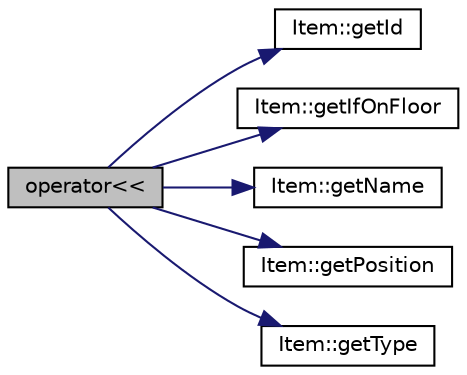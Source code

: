 digraph "operator&lt;&lt;"
{
 // LATEX_PDF_SIZE
  edge [fontname="Helvetica",fontsize="10",labelfontname="Helvetica",labelfontsize="10"];
  node [fontname="Helvetica",fontsize="10",shape=record];
  rankdir="LR";
  Node1 [label="operator\<\<",height=0.2,width=0.4,color="black", fillcolor="grey75", style="filled", fontcolor="black",tooltip=" "];
  Node1 -> Node2 [color="midnightblue",fontsize="10",style="solid",fontname="Helvetica"];
  Node2 [label="Item::getId",height=0.2,width=0.4,color="black", fillcolor="white", style="filled",URL="$class_item.html#a241f95e3bcdcd65097603eb792aae53e",tooltip=" "];
  Node1 -> Node3 [color="midnightblue",fontsize="10",style="solid",fontname="Helvetica"];
  Node3 [label="Item::getIfOnFloor",height=0.2,width=0.4,color="black", fillcolor="white", style="filled",URL="$class_item.html#a0af1cac0cf8c761566c7e66ca11a1c8f",tooltip=" "];
  Node1 -> Node4 [color="midnightblue",fontsize="10",style="solid",fontname="Helvetica"];
  Node4 [label="Item::getName",height=0.2,width=0.4,color="black", fillcolor="white", style="filled",URL="$class_item.html#a8d2b9d404f8e692f456af88a1eb1ce44",tooltip=" "];
  Node1 -> Node5 [color="midnightblue",fontsize="10",style="solid",fontname="Helvetica"];
  Node5 [label="Item::getPosition",height=0.2,width=0.4,color="black", fillcolor="white", style="filled",URL="$class_item.html#a211bfeaf91adf4df391f00a2d27187f5",tooltip=" "];
  Node1 -> Node6 [color="midnightblue",fontsize="10",style="solid",fontname="Helvetica"];
  Node6 [label="Item::getType",height=0.2,width=0.4,color="black", fillcolor="white", style="filled",URL="$class_item.html#aa3d4226ca25ed54355846d1dcabd1428",tooltip=" "];
}
